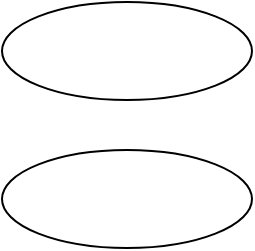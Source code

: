 <mxfile version="15.7.3" type="github">
  <diagram id="XLh6PeHuTJk1JMMVZsZq" name="Page-1">
    <mxGraphModel dx="946" dy="614" grid="0" gridSize="10" guides="1" tooltips="1" connect="1" arrows="1" fold="1" page="1" pageScale="1" pageWidth="827" pageHeight="1169" math="0" shadow="0">
      <root>
        <mxCell id="0" />
        <mxCell id="1" parent="0" />
        <mxCell id="B35P_RnnMUQNIVXsbhu0-6" value="" style="ellipse;whiteSpace=wrap;html=1;rotation=0;" vertex="1" parent="1">
          <mxGeometry x="107" y="171" width="125" height="49" as="geometry" />
        </mxCell>
        <mxCell id="B35P_RnnMUQNIVXsbhu0-7" value="" style="ellipse;whiteSpace=wrap;html=1;rotation=0;" vertex="1" parent="1">
          <mxGeometry x="107" y="97" width="125" height="49" as="geometry" />
        </mxCell>
      </root>
    </mxGraphModel>
  </diagram>
</mxfile>
